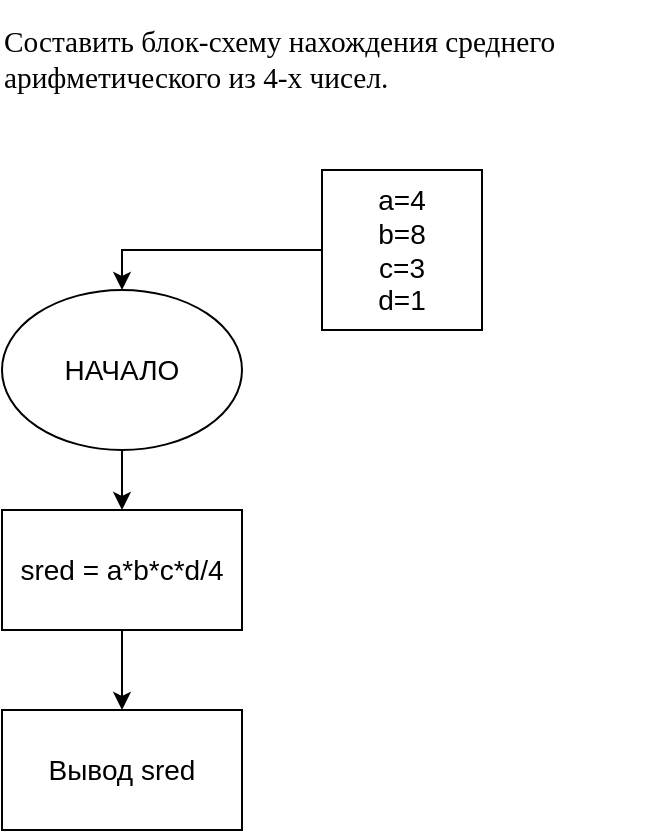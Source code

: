 <mxfile version="20.2.3" type="github" pages="2">
  <diagram id="JLdezREf5s-_i9mHPQbF" name="Страница 1">
    <mxGraphModel dx="788" dy="538" grid="1" gridSize="10" guides="1" tooltips="1" connect="1" arrows="1" fold="1" page="1" pageScale="1" pageWidth="827" pageHeight="1169" math="0" shadow="0">
      <root>
        <mxCell id="0" />
        <mxCell id="1" parent="0" />
        <mxCell id="u_yzRZPRcssbKCR1qLHa-5" style="edgeStyle=orthogonalEdgeStyle;rounded=0;orthogonalLoop=1;jettySize=auto;html=1;exitX=0.5;exitY=1;exitDx=0;exitDy=0;entryX=0.5;entryY=0;entryDx=0;entryDy=0;fontSize=14;" parent="1" source="u_yzRZPRcssbKCR1qLHa-1" target="u_yzRZPRcssbKCR1qLHa-4" edge="1">
          <mxGeometry relative="1" as="geometry" />
        </mxCell>
        <mxCell id="u_yzRZPRcssbKCR1qLHa-1" value="НАЧАЛО" style="ellipse;whiteSpace=wrap;html=1;fontSize=14;" parent="1" vertex="1">
          <mxGeometry x="294" y="150" width="120" height="80" as="geometry" />
        </mxCell>
        <mxCell id="u_yzRZPRcssbKCR1qLHa-3" style="edgeStyle=orthogonalEdgeStyle;rounded=0;orthogonalLoop=1;jettySize=auto;html=1;entryX=0.5;entryY=0;entryDx=0;entryDy=0;fontSize=14;" parent="1" source="u_yzRZPRcssbKCR1qLHa-2" target="u_yzRZPRcssbKCR1qLHa-1" edge="1">
          <mxGeometry relative="1" as="geometry">
            <Array as="points">
              <mxPoint x="354" y="130" />
            </Array>
          </mxGeometry>
        </mxCell>
        <mxCell id="u_yzRZPRcssbKCR1qLHa-2" value="a=4&lt;br style=&quot;font-size: 14px;&quot;&gt;b=8&lt;br style=&quot;font-size: 14px;&quot;&gt;c=3&lt;br style=&quot;font-size: 14px;&quot;&gt;d=1" style="whiteSpace=wrap;html=1;aspect=fixed;fontSize=14;" parent="1" vertex="1">
          <mxGeometry x="454" y="90" width="80" height="80" as="geometry" />
        </mxCell>
        <mxCell id="u_yzRZPRcssbKCR1qLHa-7" style="edgeStyle=orthogonalEdgeStyle;rounded=0;orthogonalLoop=1;jettySize=auto;html=1;exitX=0.5;exitY=1;exitDx=0;exitDy=0;entryX=0.5;entryY=0;entryDx=0;entryDy=0;fontSize=14;" parent="1" source="u_yzRZPRcssbKCR1qLHa-4" target="u_yzRZPRcssbKCR1qLHa-6" edge="1">
          <mxGeometry relative="1" as="geometry" />
        </mxCell>
        <mxCell id="u_yzRZPRcssbKCR1qLHa-4" value="sred = a*b*c*d/4" style="rounded=0;whiteSpace=wrap;html=1;fontSize=14;" parent="1" vertex="1">
          <mxGeometry x="294" y="260" width="120" height="60" as="geometry" />
        </mxCell>
        <mxCell id="u_yzRZPRcssbKCR1qLHa-6" value="Вывод sred" style="rounded=0;whiteSpace=wrap;html=1;fontSize=14;" parent="1" vertex="1">
          <mxGeometry x="294" y="360" width="120" height="60" as="geometry" />
        </mxCell>
        <mxCell id="AMbwu7o3qy2YayTf-wI5-2" value="&lt;div style=&quot;text-align: start;&quot; title=&quot;Page 1&quot; class=&quot;page&quot;&gt;&lt;div style=&quot;background-color: rgb(255, 255, 255);&quot; class=&quot;section&quot;&gt;&lt;div class=&quot;layoutArea&quot;&gt;&lt;div class=&quot;column&quot;&gt;&lt;p&gt;&lt;span style=&quot;font-size: 11pt; font-family: ArialMT;&quot;&gt;Составить блок-схему нахождения среднего арифметического из 4-х чисел.&lt;/span&gt;&lt;/p&gt;&lt;/div&gt;&lt;/div&gt;&lt;/div&gt;&lt;/div&gt;" style="text;html=1;strokeColor=none;fillColor=none;align=center;verticalAlign=middle;whiteSpace=wrap;rounded=0;" vertex="1" parent="1">
          <mxGeometry x="294" y="20" width="330" height="30" as="geometry" />
        </mxCell>
      </root>
    </mxGraphModel>
  </diagram>
  <diagram id="Fq3xfc0K-E7mozN--8nA" name="Страница 2">
    <mxGraphModel dx="946" dy="645" grid="1" gridSize="10" guides="1" tooltips="1" connect="1" arrows="1" fold="1" page="1" pageScale="1" pageWidth="827" pageHeight="1169" math="0" shadow="0">
      <root>
        <mxCell id="0" />
        <mxCell id="1" parent="0" />
        <mxCell id="gTmN3XrrGUASiPxnkixV-1" style="edgeStyle=orthogonalEdgeStyle;rounded=0;orthogonalLoop=1;jettySize=auto;html=1;exitX=0.5;exitY=1;exitDx=0;exitDy=0;entryX=0.5;entryY=0;entryDx=0;entryDy=0;fontSize=14;" edge="1" parent="1" source="gTmN3XrrGUASiPxnkixV-2" target="gTmN3XrrGUASiPxnkixV-14">
          <mxGeometry relative="1" as="geometry" />
        </mxCell>
        <mxCell id="gTmN3XrrGUASiPxnkixV-2" value="НАЧАЛО" style="ellipse;whiteSpace=wrap;html=1;fontSize=14;" vertex="1" parent="1">
          <mxGeometry x="250" y="160" width="120" height="80" as="geometry" />
        </mxCell>
        <mxCell id="gTmN3XrrGUASiPxnkixV-3" style="edgeStyle=orthogonalEdgeStyle;rounded=0;orthogonalLoop=1;jettySize=auto;html=1;entryX=0.5;entryY=0;entryDx=0;entryDy=0;fontSize=14;" edge="1" parent="1" source="gTmN3XrrGUASiPxnkixV-4" target="gTmN3XrrGUASiPxnkixV-2">
          <mxGeometry relative="1" as="geometry">
            <Array as="points">
              <mxPoint x="310" y="140" />
            </Array>
          </mxGeometry>
        </mxCell>
        <mxCell id="gTmN3XrrGUASiPxnkixV-4" value="n переменная" style="whiteSpace=wrap;html=1;aspect=fixed;fontSize=14;" vertex="1" parent="1">
          <mxGeometry x="520" y="90" width="110" height="110" as="geometry" />
        </mxCell>
        <mxCell id="gTmN3XrrGUASiPxnkixV-5" style="edgeStyle=orthogonalEdgeStyle;rounded=0;orthogonalLoop=1;jettySize=auto;html=1;exitX=0.5;exitY=1;exitDx=0;exitDy=0;entryX=0.5;entryY=0;entryDx=0;entryDy=0;fontSize=14;" edge="1" parent="1" source="gTmN3XrrGUASiPxnkixV-6" target="gTmN3XrrGUASiPxnkixV-12">
          <mxGeometry relative="1" as="geometry" />
        </mxCell>
        <mxCell id="gTmN3XrrGUASiPxnkixV-6" value="F = F*(n-1)" style="rounded=0;whiteSpace=wrap;html=1;fontSize=14;" vertex="1" parent="1">
          <mxGeometry x="390" y="460" width="120" height="60" as="geometry" />
        </mxCell>
        <mxCell id="gTmN3XrrGUASiPxnkixV-7" style="edgeStyle=orthogonalEdgeStyle;rounded=0;orthogonalLoop=1;jettySize=auto;html=1;exitX=1;exitY=0.5;exitDx=0;exitDy=0;fontSize=14;" edge="1" parent="1" source="gTmN3XrrGUASiPxnkixV-10">
          <mxGeometry relative="1" as="geometry">
            <mxPoint x="450" y="460" as="targetPoint" />
          </mxGeometry>
        </mxCell>
        <mxCell id="gTmN3XrrGUASiPxnkixV-8" value="yes" style="edgeLabel;html=1;align=center;verticalAlign=middle;resizable=0;points=[];fontSize=14;" vertex="1" connectable="0" parent="gTmN3XrrGUASiPxnkixV-7">
          <mxGeometry x="-0.28" y="-2" relative="1" as="geometry">
            <mxPoint as="offset" />
          </mxGeometry>
        </mxCell>
        <mxCell id="gTmN3XrrGUASiPxnkixV-9" value="no" style="edgeStyle=orthogonalEdgeStyle;rounded=0;orthogonalLoop=1;jettySize=auto;html=1;exitX=0;exitY=0.5;exitDx=0;exitDy=0;fontSize=14;" edge="1" parent="1" source="gTmN3XrrGUASiPxnkixV-10">
          <mxGeometry relative="1" as="geometry">
            <mxPoint x="160" y="470" as="targetPoint" />
          </mxGeometry>
        </mxCell>
        <mxCell id="gTmN3XrrGUASiPxnkixV-10" value="n &amp;gt; 1" style="rhombus;whiteSpace=wrap;html=1;fontSize=14;" vertex="1" parent="1">
          <mxGeometry x="270" y="370" width="80" height="80" as="geometry" />
        </mxCell>
        <mxCell id="gTmN3XrrGUASiPxnkixV-11" style="edgeStyle=orthogonalEdgeStyle;rounded=0;orthogonalLoop=1;jettySize=auto;html=1;exitX=1;exitY=0.5;exitDx=0;exitDy=0;fontSize=14;" edge="1" parent="1" source="gTmN3XrrGUASiPxnkixV-12">
          <mxGeometry relative="1" as="geometry">
            <mxPoint x="310" y="340" as="targetPoint" />
            <Array as="points">
              <mxPoint x="530" y="580" />
              <mxPoint x="530" y="340" />
            </Array>
          </mxGeometry>
        </mxCell>
        <mxCell id="gTmN3XrrGUASiPxnkixV-12" value="n = n-1" style="rounded=0;whiteSpace=wrap;html=1;fontSize=14;" vertex="1" parent="1">
          <mxGeometry x="390" y="550" width="120" height="60" as="geometry" />
        </mxCell>
        <mxCell id="gTmN3XrrGUASiPxnkixV-13" style="edgeStyle=orthogonalEdgeStyle;rounded=0;orthogonalLoop=1;jettySize=auto;html=1;exitX=0.5;exitY=1;exitDx=0;exitDy=0;fontSize=14;" edge="1" parent="1" source="gTmN3XrrGUASiPxnkixV-14" target="gTmN3XrrGUASiPxnkixV-10">
          <mxGeometry relative="1" as="geometry" />
        </mxCell>
        <mxCell id="gTmN3XrrGUASiPxnkixV-14" value="F=n" style="rounded=0;whiteSpace=wrap;html=1;fontSize=14;" vertex="1" parent="1">
          <mxGeometry x="250" y="260" width="120" height="60" as="geometry" />
        </mxCell>
        <mxCell id="gTmN3XrrGUASiPxnkixV-15" value="Вывод F" style="rounded=0;whiteSpace=wrap;html=1;fontSize=14;" vertex="1" parent="1">
          <mxGeometry x="100" y="470" width="120" height="60" as="geometry" />
        </mxCell>
        <mxCell id="gTmN3XrrGUASiPxnkixV-16" value="&lt;div style=&quot;text-align: start; font-size: 19px;&quot; title=&quot;Page 1&quot; class=&quot;page&quot;&gt;&lt;div style=&quot;background-color: rgb(255, 255, 255); font-size: 19px;&quot; class=&quot;section&quot;&gt;&lt;div class=&quot;layoutArea&quot; style=&quot;font-size: 19px;&quot;&gt;&lt;div class=&quot;column&quot; style=&quot;font-size: 19px;&quot;&gt;&lt;p style=&quot;font-size: 19px;&quot;&gt;&lt;span style=&quot;font-size: 19px; font-family: ArialMT;&quot;&gt;Составить блок-схему нахождения факториала N&lt;/span&gt;&lt;/p&gt;&lt;/div&gt;&lt;/div&gt;&lt;/div&gt;&lt;/div&gt;" style="text;html=1;strokeColor=none;fillColor=none;align=center;verticalAlign=middle;whiteSpace=wrap;rounded=0;fontSize=19;" vertex="1" parent="1">
          <mxGeometry x="200" y="50" width="470" height="30" as="geometry" />
        </mxCell>
      </root>
    </mxGraphModel>
  </diagram>
</mxfile>
